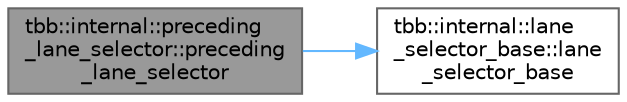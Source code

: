 digraph "tbb::internal::preceding_lane_selector::preceding_lane_selector"
{
 // LATEX_PDF_SIZE
  bgcolor="transparent";
  edge [fontname=Helvetica,fontsize=10,labelfontname=Helvetica,labelfontsize=10];
  node [fontname=Helvetica,fontsize=10,shape=box,height=0.2,width=0.4];
  rankdir="LR";
  Node1 [id="Node000001",label="tbb::internal::preceding\l_lane_selector::preceding\l_lane_selector",height=0.2,width=0.4,color="gray40", fillcolor="grey60", style="filled", fontcolor="black",tooltip=" "];
  Node1 -> Node2 [id="edge1_Node000001_Node000002",color="steelblue1",style="solid",tooltip=" "];
  Node2 [id="Node000002",label="tbb::internal::lane\l_selector_base::lane\l_selector_base",height=0.2,width=0.4,color="grey40", fillcolor="white", style="filled",URL="$structtbb_1_1internal_1_1lane__selector__base.html#ac6e04268edb1b8bfbea5359ca5b70e92",tooltip=" "];
}
